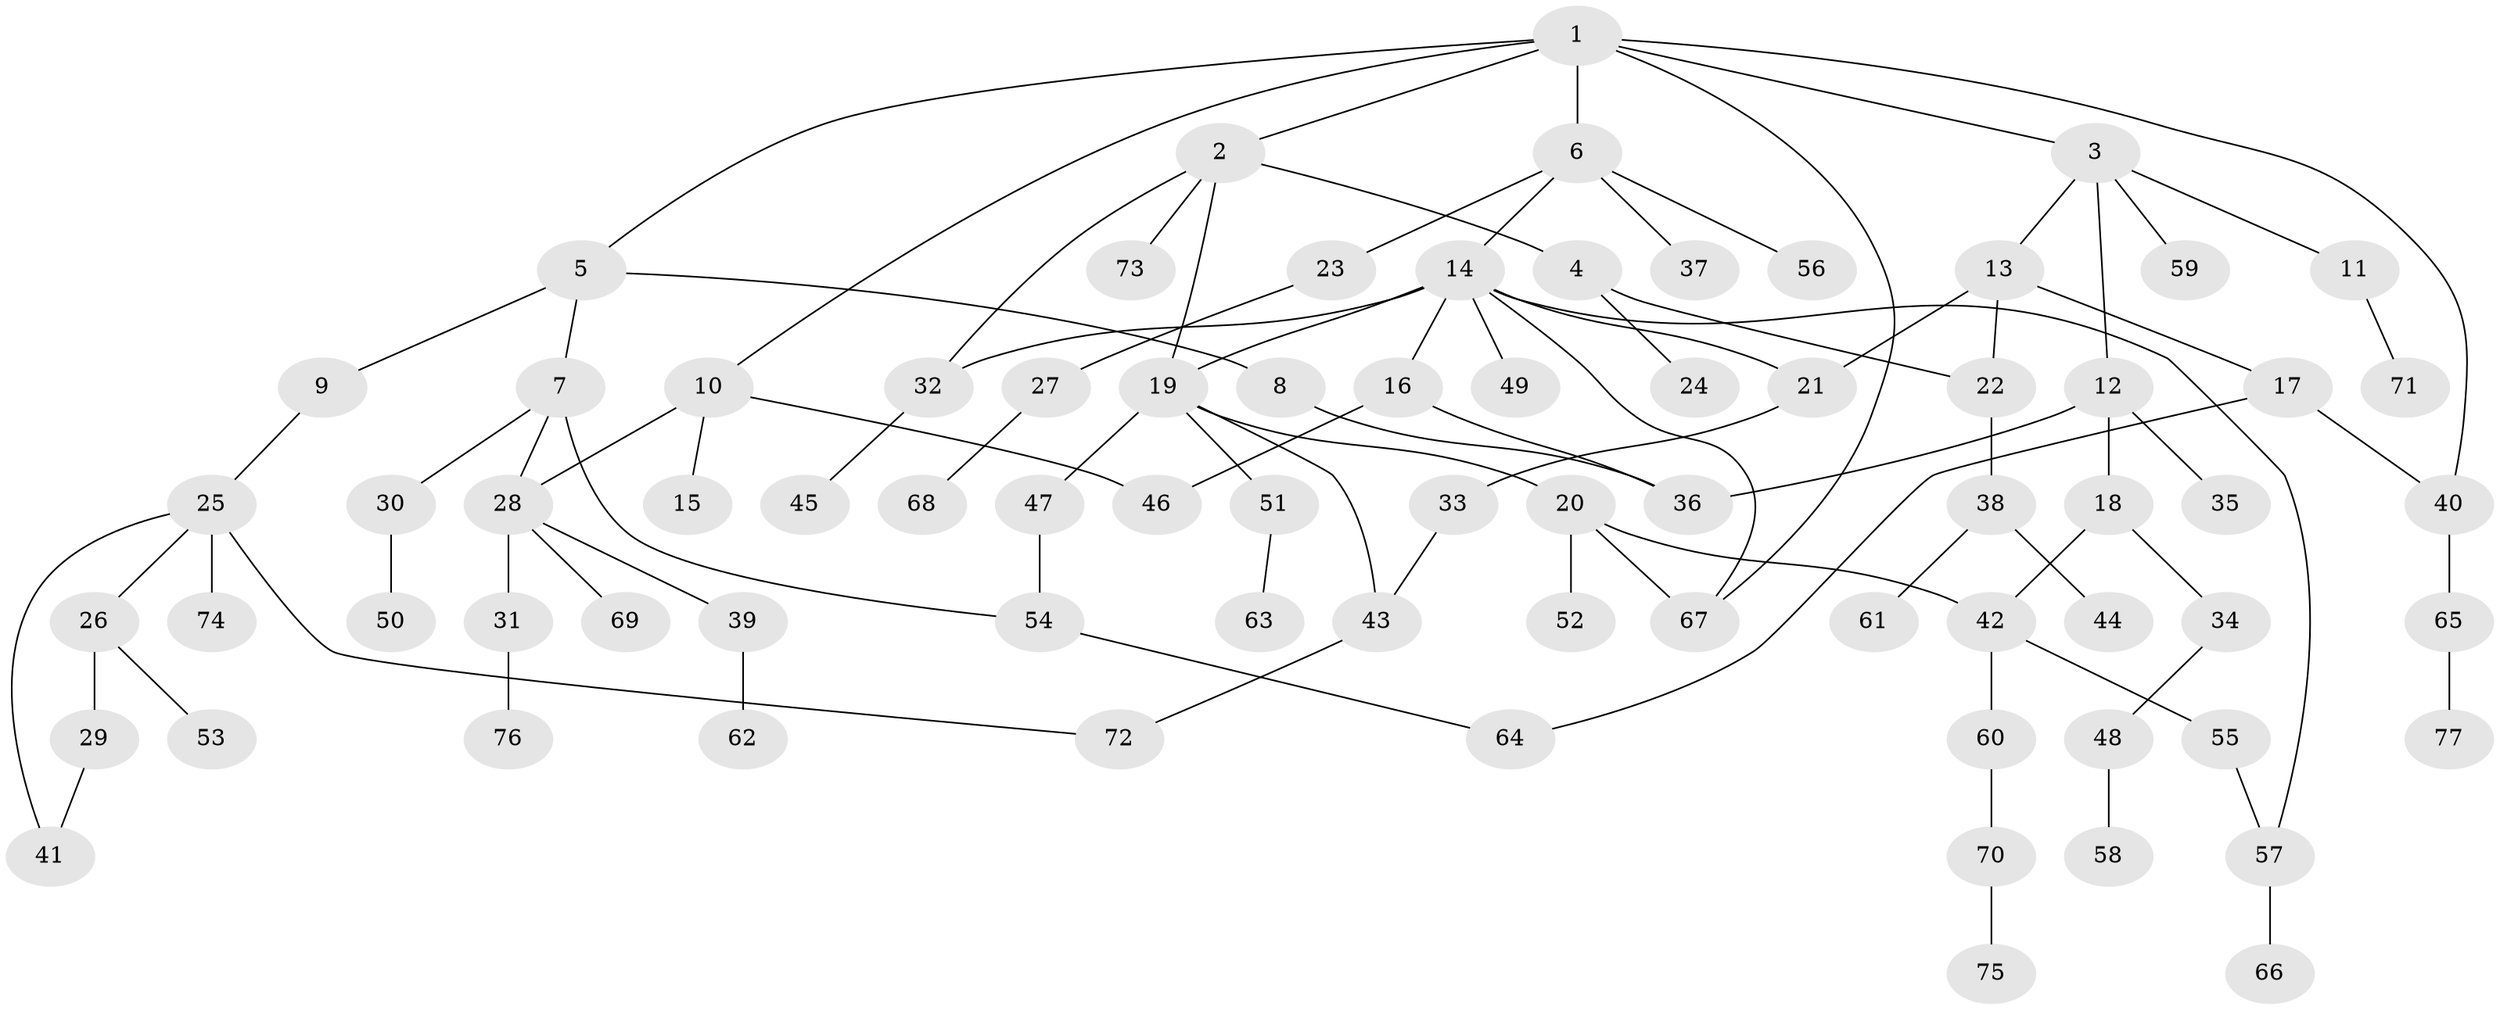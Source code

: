 // coarse degree distribution, {1: 0.6956521739130435, 4: 0.043478260869565216, 10: 0.043478260869565216, 7: 0.043478260869565216, 5: 0.08695652173913043, 2: 0.043478260869565216, 3: 0.043478260869565216}
// Generated by graph-tools (version 1.1) at 2025/44/03/04/25 21:44:24]
// undirected, 77 vertices, 94 edges
graph export_dot {
graph [start="1"]
  node [color=gray90,style=filled];
  1;
  2;
  3;
  4;
  5;
  6;
  7;
  8;
  9;
  10;
  11;
  12;
  13;
  14;
  15;
  16;
  17;
  18;
  19;
  20;
  21;
  22;
  23;
  24;
  25;
  26;
  27;
  28;
  29;
  30;
  31;
  32;
  33;
  34;
  35;
  36;
  37;
  38;
  39;
  40;
  41;
  42;
  43;
  44;
  45;
  46;
  47;
  48;
  49;
  50;
  51;
  52;
  53;
  54;
  55;
  56;
  57;
  58;
  59;
  60;
  61;
  62;
  63;
  64;
  65;
  66;
  67;
  68;
  69;
  70;
  71;
  72;
  73;
  74;
  75;
  76;
  77;
  1 -- 2;
  1 -- 3;
  1 -- 5;
  1 -- 6;
  1 -- 10;
  1 -- 67;
  1 -- 40;
  2 -- 4;
  2 -- 19;
  2 -- 73;
  2 -- 32;
  3 -- 11;
  3 -- 12;
  3 -- 13;
  3 -- 59;
  4 -- 24;
  4 -- 22;
  5 -- 7;
  5 -- 8;
  5 -- 9;
  6 -- 14;
  6 -- 23;
  6 -- 37;
  6 -- 56;
  7 -- 28;
  7 -- 30;
  7 -- 54;
  8 -- 36;
  9 -- 25;
  10 -- 15;
  10 -- 46;
  10 -- 28;
  11 -- 71;
  12 -- 18;
  12 -- 35;
  12 -- 36;
  13 -- 17;
  13 -- 22;
  13 -- 21;
  14 -- 16;
  14 -- 21;
  14 -- 32;
  14 -- 49;
  14 -- 67;
  14 -- 57;
  14 -- 19;
  16 -- 36;
  16 -- 46;
  17 -- 40;
  17 -- 64;
  18 -- 34;
  18 -- 42;
  19 -- 20;
  19 -- 43;
  19 -- 47;
  19 -- 51;
  20 -- 42;
  20 -- 52;
  20 -- 67;
  21 -- 33;
  22 -- 38;
  23 -- 27;
  25 -- 26;
  25 -- 72;
  25 -- 74;
  25 -- 41;
  26 -- 29;
  26 -- 53;
  27 -- 68;
  28 -- 31;
  28 -- 39;
  28 -- 69;
  29 -- 41;
  30 -- 50;
  31 -- 76;
  32 -- 45;
  33 -- 43;
  34 -- 48;
  38 -- 44;
  38 -- 61;
  39 -- 62;
  40 -- 65;
  42 -- 55;
  42 -- 60;
  43 -- 72;
  47 -- 54;
  48 -- 58;
  51 -- 63;
  54 -- 64;
  55 -- 57;
  57 -- 66;
  60 -- 70;
  65 -- 77;
  70 -- 75;
}
